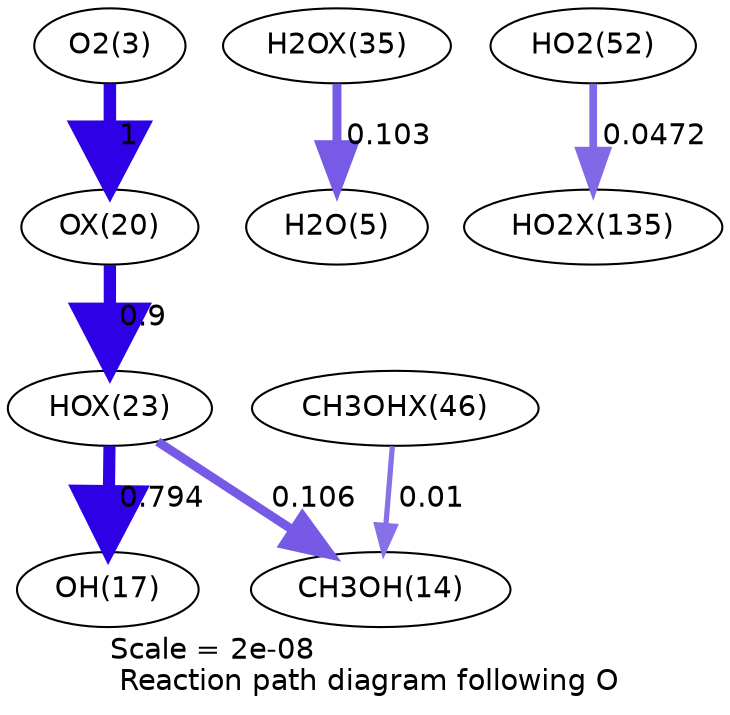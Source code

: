 digraph reaction_paths {
center=1;
s5 -> s42[fontname="Helvetica", penwidth=6, arrowsize=3, color="0.7, 1.5, 0.9"
, label=" 1"];
s42 -> s45[fontname="Helvetica", penwidth=5.92, arrowsize=2.96, color="0.7, 1.4, 0.9"
, label=" 0.9"];
s45 -> s16[fontname="Helvetica", penwidth=4.31, arrowsize=2.15, color="0.7, 0.606, 0.9"
, label=" 0.106"];
s45 -> s19[fontname="Helvetica", penwidth=5.83, arrowsize=2.91, color="0.7, 1.29, 0.9"
, label=" 0.794"];
s59 -> s16[fontname="Helvetica", penwidth=2.53, arrowsize=1.26, color="0.7, 0.51, 0.9"
, label=" 0.01"];
s51 -> s7[fontname="Helvetica", penwidth=4.28, arrowsize=2.14, color="0.7, 0.603, 0.9"
, label=" 0.103"];
s21 -> s64[fontname="Helvetica", penwidth=3.69, arrowsize=1.85, color="0.7, 0.547, 0.9"
, label=" 0.0472"];
s5 [ fontname="Helvetica", label="O2(3)"];
s7 [ fontname="Helvetica", label="H2O(5)"];
s16 [ fontname="Helvetica", label="CH3OH(14)"];
s19 [ fontname="Helvetica", label="OH(17)"];
s21 [ fontname="Helvetica", label="HO2(52)"];
s42 [ fontname="Helvetica", label="OX(20)"];
s45 [ fontname="Helvetica", label="HOX(23)"];
s51 [ fontname="Helvetica", label="H2OX(35)"];
s59 [ fontname="Helvetica", label="CH3OHX(46)"];
s64 [ fontname="Helvetica", label="HO2X(135)"];
 label = "Scale = 2e-08\l Reaction path diagram following O";
 fontname = "Helvetica";
}
